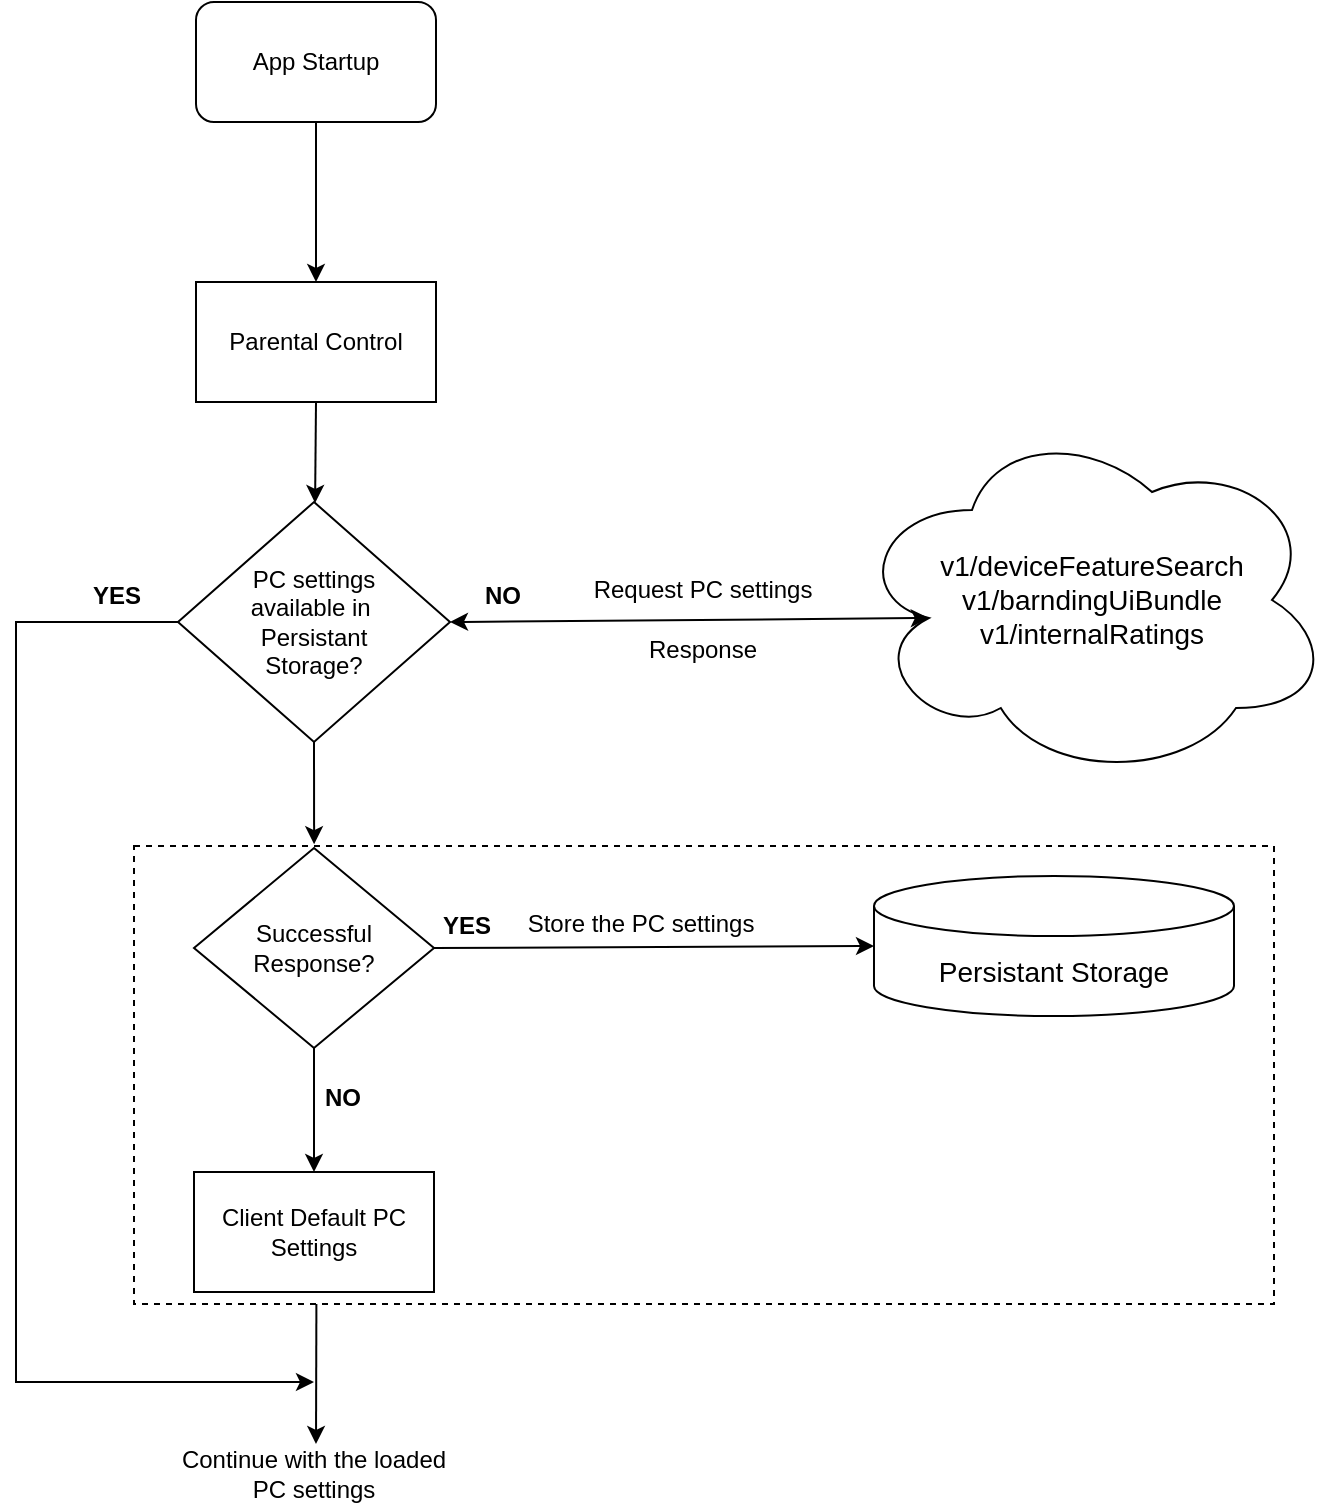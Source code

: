 <mxfile version="24.4.13" type="github">
  <diagram name="Page-1" id="OlHyb_jF4ESfPcGbZSpm">
    <mxGraphModel dx="1282" dy="719" grid="1" gridSize="10" guides="1" tooltips="1" connect="1" arrows="1" fold="1" page="1" pageScale="1" pageWidth="850" pageHeight="1100" math="0" shadow="0">
      <root>
        <mxCell id="0" />
        <mxCell id="1" parent="0" />
        <mxCell id="CWwOudwgfK0mol7_iwpN-20" value="" style="rounded=0;whiteSpace=wrap;html=1;fillColor=none;dashed=1;" vertex="1" parent="1">
          <mxGeometry x="149" y="502" width="570" height="229" as="geometry" />
        </mxCell>
        <mxCell id="CWwOudwgfK0mol7_iwpN-1" value="&lt;span style=&quot;font-size: 14px;&quot;&gt;&lt;font style=&quot;font-size: 14px;&quot;&gt;v1/deviceFeatureSearch&lt;/font&gt;&lt;/span&gt;&lt;div style=&quot;font-size: 14px;&quot;&gt;&lt;font style=&quot;font-size: 14px;&quot;&gt;v1/barndingUiBundle&lt;/font&gt;&lt;/div&gt;&lt;div style=&quot;font-size: 14px;&quot;&gt;&lt;font style=&quot;font-size: 14px;&quot;&gt;v1/internalRatings&lt;/font&gt;&lt;/div&gt;" style="ellipse;shape=cloud;whiteSpace=wrap;html=1;" vertex="1" parent="1">
          <mxGeometry x="508" y="289" width="240" height="180" as="geometry" />
        </mxCell>
        <mxCell id="CWwOudwgfK0mol7_iwpN-4" style="edgeStyle=orthogonalEdgeStyle;rounded=0;orthogonalLoop=1;jettySize=auto;html=1;exitX=0.5;exitY=1;exitDx=0;exitDy=0;exitPerimeter=0;" edge="1" parent="1" source="CWwOudwgfK0mol7_iwpN-2" target="CWwOudwgfK0mol7_iwpN-2">
          <mxGeometry relative="1" as="geometry" />
        </mxCell>
        <mxCell id="CWwOudwgfK0mol7_iwpN-2" value="&lt;font style=&quot;font-size: 14px;&quot;&gt;Persistant Storage&lt;/font&gt;" style="shape=cylinder3;whiteSpace=wrap;html=1;boundedLbl=1;backgroundOutline=1;size=15;" vertex="1" parent="1">
          <mxGeometry x="519" y="517" width="180" height="70" as="geometry" />
        </mxCell>
        <mxCell id="CWwOudwgfK0mol7_iwpN-6" value="Parental Control" style="rounded=0;whiteSpace=wrap;html=1;" vertex="1" parent="1">
          <mxGeometry x="180" y="220" width="120" height="60" as="geometry" />
        </mxCell>
        <mxCell id="CWwOudwgfK0mol7_iwpN-7" value="App Startup" style="rounded=1;whiteSpace=wrap;html=1;" vertex="1" parent="1">
          <mxGeometry x="180" y="80" width="120" height="60" as="geometry" />
        </mxCell>
        <mxCell id="CWwOudwgfK0mol7_iwpN-8" value="" style="endArrow=classic;html=1;rounded=0;exitX=0.5;exitY=1;exitDx=0;exitDy=0;" edge="1" parent="1" source="CWwOudwgfK0mol7_iwpN-7" target="CWwOudwgfK0mol7_iwpN-6">
          <mxGeometry width="50" height="50" relative="1" as="geometry">
            <mxPoint x="400" y="390" as="sourcePoint" />
            <mxPoint x="450" y="340" as="targetPoint" />
          </mxGeometry>
        </mxCell>
        <mxCell id="CWwOudwgfK0mol7_iwpN-10" value="Request PC settings" style="text;html=1;align=center;verticalAlign=middle;resizable=0;points=[];autosize=1;strokeColor=none;fillColor=none;" vertex="1" parent="1">
          <mxGeometry x="368" y="359" width="130" height="30" as="geometry" />
        </mxCell>
        <mxCell id="CWwOudwgfK0mol7_iwpN-12" value="Response" style="text;html=1;align=center;verticalAlign=middle;resizable=0;points=[];autosize=1;strokeColor=none;fillColor=none;" vertex="1" parent="1">
          <mxGeometry x="393" y="389" width="80" height="30" as="geometry" />
        </mxCell>
        <mxCell id="CWwOudwgfK0mol7_iwpN-13" value="Successful Response?" style="rhombus;whiteSpace=wrap;html=1;" vertex="1" parent="1">
          <mxGeometry x="179" y="503" width="120" height="100" as="geometry" />
        </mxCell>
        <mxCell id="CWwOudwgfK0mol7_iwpN-14" value="" style="endArrow=classic;html=1;rounded=0;exitX=0.5;exitY=1;exitDx=0;exitDy=0;" edge="1" parent="1" source="CWwOudwgfK0mol7_iwpN-6" target="CWwOudwgfK0mol7_iwpN-26">
          <mxGeometry width="50" height="50" relative="1" as="geometry">
            <mxPoint x="400" y="390" as="sourcePoint" />
            <mxPoint x="80" y="330" as="targetPoint" />
          </mxGeometry>
        </mxCell>
        <mxCell id="CWwOudwgfK0mol7_iwpN-15" value="" style="endArrow=classic;html=1;rounded=0;exitX=1;exitY=0.5;exitDx=0;exitDy=0;entryX=0;entryY=0.5;entryDx=0;entryDy=0;entryPerimeter=0;" edge="1" parent="1" source="CWwOudwgfK0mol7_iwpN-13" target="CWwOudwgfK0mol7_iwpN-2">
          <mxGeometry width="50" height="50" relative="1" as="geometry">
            <mxPoint x="314" y="658" as="sourcePoint" />
            <mxPoint x="534" y="655" as="targetPoint" />
          </mxGeometry>
        </mxCell>
        <mxCell id="CWwOudwgfK0mol7_iwpN-16" value="Store the PC settings" style="text;html=1;align=center;verticalAlign=middle;resizable=0;points=[];autosize=1;strokeColor=none;fillColor=none;" vertex="1" parent="1">
          <mxGeometry x="332" y="526" width="140" height="30" as="geometry" />
        </mxCell>
        <mxCell id="CWwOudwgfK0mol7_iwpN-17" value="Client Default PC Settings" style="rounded=0;whiteSpace=wrap;html=1;" vertex="1" parent="1">
          <mxGeometry x="179" y="665" width="120" height="60" as="geometry" />
        </mxCell>
        <mxCell id="CWwOudwgfK0mol7_iwpN-18" value="" style="endArrow=classic;html=1;rounded=0;exitX=0.5;exitY=1;exitDx=0;exitDy=0;" edge="1" parent="1" source="CWwOudwgfK0mol7_iwpN-13" target="CWwOudwgfK0mol7_iwpN-17">
          <mxGeometry width="50" height="50" relative="1" as="geometry">
            <mxPoint x="399" y="535" as="sourcePoint" />
            <mxPoint x="449" y="485" as="targetPoint" />
          </mxGeometry>
        </mxCell>
        <mxCell id="CWwOudwgfK0mol7_iwpN-19" value="NO" style="text;html=1;align=center;verticalAlign=middle;resizable=0;points=[];autosize=1;strokeColor=none;fillColor=none;fontStyle=1" vertex="1" parent="1">
          <mxGeometry x="233" y="613" width="40" height="30" as="geometry" />
        </mxCell>
        <mxCell id="CWwOudwgfK0mol7_iwpN-21" style="edgeStyle=orthogonalEdgeStyle;rounded=0;orthogonalLoop=1;jettySize=auto;html=1;exitX=0.5;exitY=1;exitDx=0;exitDy=0;" edge="1" parent="1" source="CWwOudwgfK0mol7_iwpN-20" target="CWwOudwgfK0mol7_iwpN-20">
          <mxGeometry relative="1" as="geometry" />
        </mxCell>
        <mxCell id="CWwOudwgfK0mol7_iwpN-22" value="" style="endArrow=classic;html=1;rounded=0;exitX=0.16;exitY=1;exitDx=0;exitDy=0;exitPerimeter=0;" edge="1" parent="1" source="CWwOudwgfK0mol7_iwpN-20">
          <mxGeometry width="50" height="50" relative="1" as="geometry">
            <mxPoint x="400" y="711" as="sourcePoint" />
            <mxPoint x="240" y="801" as="targetPoint" />
          </mxGeometry>
        </mxCell>
        <mxCell id="CWwOudwgfK0mol7_iwpN-23" value="Continue with the loaded PC settings" style="text;html=1;align=center;verticalAlign=middle;whiteSpace=wrap;rounded=0;" vertex="1" parent="1">
          <mxGeometry x="169" y="801" width="140" height="30" as="geometry" />
        </mxCell>
        <mxCell id="CWwOudwgfK0mol7_iwpN-26" value="PC settings&lt;div&gt;available in&amp;nbsp;&lt;/div&gt;&lt;div&gt;Persistant&lt;/div&gt;&lt;div&gt;Storage?&lt;/div&gt;" style="rhombus;whiteSpace=wrap;html=1;" vertex="1" parent="1">
          <mxGeometry x="171" y="330" width="136" height="120" as="geometry" />
        </mxCell>
        <mxCell id="CWwOudwgfK0mol7_iwpN-27" value="" style="endArrow=classic;startArrow=classic;html=1;rounded=0;exitX=1;exitY=0.5;exitDx=0;exitDy=0;entryX=0.16;entryY=0.55;entryDx=0;entryDy=0;entryPerimeter=0;" edge="1" parent="1" source="CWwOudwgfK0mol7_iwpN-26" target="CWwOudwgfK0mol7_iwpN-1">
          <mxGeometry width="50" height="50" relative="1" as="geometry">
            <mxPoint x="400" y="480" as="sourcePoint" />
            <mxPoint x="450" y="430" as="targetPoint" />
          </mxGeometry>
        </mxCell>
        <mxCell id="CWwOudwgfK0mol7_iwpN-28" value="NO" style="text;html=1;align=center;verticalAlign=middle;resizable=0;points=[];autosize=1;strokeColor=none;fillColor=none;fontStyle=1" vertex="1" parent="1">
          <mxGeometry x="313" y="362" width="40" height="30" as="geometry" />
        </mxCell>
        <mxCell id="CWwOudwgfK0mol7_iwpN-29" value="" style="endArrow=classic;html=1;rounded=0;exitX=0.5;exitY=1;exitDx=0;exitDy=0;entryX=0.158;entryY=-0.004;entryDx=0;entryDy=0;entryPerimeter=0;" edge="1" parent="1" source="CWwOudwgfK0mol7_iwpN-26" target="CWwOudwgfK0mol7_iwpN-20">
          <mxGeometry width="50" height="50" relative="1" as="geometry">
            <mxPoint x="400" y="480" as="sourcePoint" />
            <mxPoint x="450" y="430" as="targetPoint" />
          </mxGeometry>
        </mxCell>
        <mxCell id="CWwOudwgfK0mol7_iwpN-30" value="" style="endArrow=classic;html=1;rounded=0;exitX=0;exitY=0.5;exitDx=0;exitDy=0;" edge="1" parent="1" source="CWwOudwgfK0mol7_iwpN-26">
          <mxGeometry width="50" height="50" relative="1" as="geometry">
            <mxPoint x="400" y="540" as="sourcePoint" />
            <mxPoint x="239" y="770" as="targetPoint" />
            <Array as="points">
              <mxPoint x="90" y="390" />
              <mxPoint x="90" y="770" />
            </Array>
          </mxGeometry>
        </mxCell>
        <mxCell id="CWwOudwgfK0mol7_iwpN-31" value="YES" style="text;html=1;align=center;verticalAlign=middle;resizable=0;points=[];autosize=1;strokeColor=none;fillColor=none;fontStyle=1" vertex="1" parent="1">
          <mxGeometry x="115" y="362" width="50" height="30" as="geometry" />
        </mxCell>
        <mxCell id="CWwOudwgfK0mol7_iwpN-32" value="YES" style="text;html=1;align=center;verticalAlign=middle;resizable=0;points=[];autosize=1;strokeColor=none;fillColor=none;fontStyle=1" vertex="1" parent="1">
          <mxGeometry x="290" y="527" width="50" height="30" as="geometry" />
        </mxCell>
      </root>
    </mxGraphModel>
  </diagram>
</mxfile>
